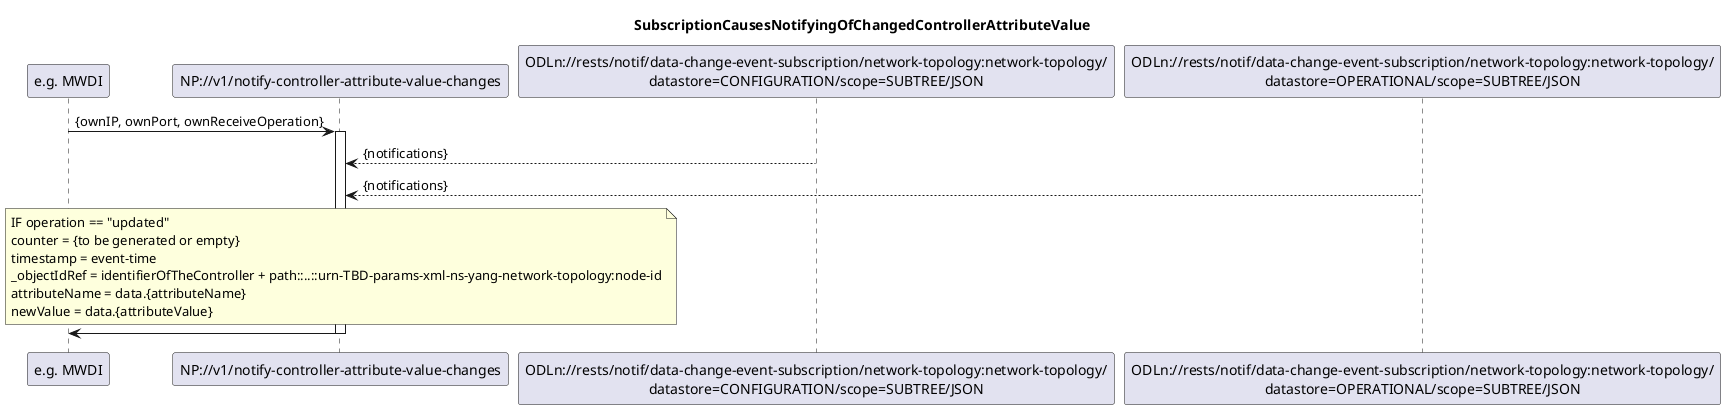 @startuml is011_NotifyingOfChangedControllerAttributeValue
skinparam responseMessageBelowArrow true

title SubscriptionCausesNotifyingOfChangedControllerAttributeValue

participant "e.g. MWDI" as Subscriber
participant "NP://v1/notify-controller-attribute-value-changes" as NP_notifyChanges
participant "ODLn://rests/notif/data-change-event-subscription/network-topology:network-topology/\ndatastore=CONFIGURATION/scope=SUBTREE/JSON" as Configuration
participant "ODLn://rests/notif/data-change-event-subscription/network-topology:network-topology/\ndatastore=OPERATIONAL/scope=SUBTREE/JSON" as Operational

Subscriber -> NP_notifyChanges: {ownIP, ownPort, ownReceiveOperation}
activate NP_notifyChanges

Configuration --> NP_notifyChanges: {notifications}
Operational --> NP_notifyChanges: {notifications}

note over NP_notifyChanges
IF operation == "updated"
counter = {to be generated or empty}
timestamp = event-time
_objectIdRef = identifierOfTheController + path::..::urn-TBD-params-xml-ns-yang-network-topology:node-id
attributeName = data.{attributeName}
newValue = data.{attributeValue}
end note

Subscriber <- NP_notifyChanges

deactivate NP_notifyChanges

@enduml
